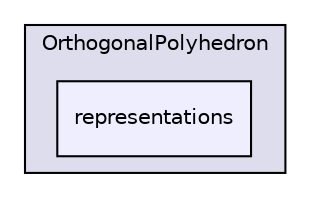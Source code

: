digraph "/home/travis/build/hypro/hypro/src/hypro/representations/OrthogonalPolyhedron/representations" {
  compound=true
  node [ fontsize="10", fontname="Helvetica"];
  edge [ labelfontsize="10", labelfontname="Helvetica"];
  subgraph clusterdir_c3a99445e85233736dff89b095acd8fe {
    graph [ bgcolor="#ddddee", pencolor="black", label="OrthogonalPolyhedron" fontname="Helvetica", fontsize="10", URL="dir_c3a99445e85233736dff89b095acd8fe.html"]
  dir_8703207402ea7a15c36e60a5729bd4a9 [shape=box, label="representations", style="filled", fillcolor="#eeeeff", pencolor="black", URL="dir_8703207402ea7a15c36e60a5729bd4a9.html"];
  }
}
